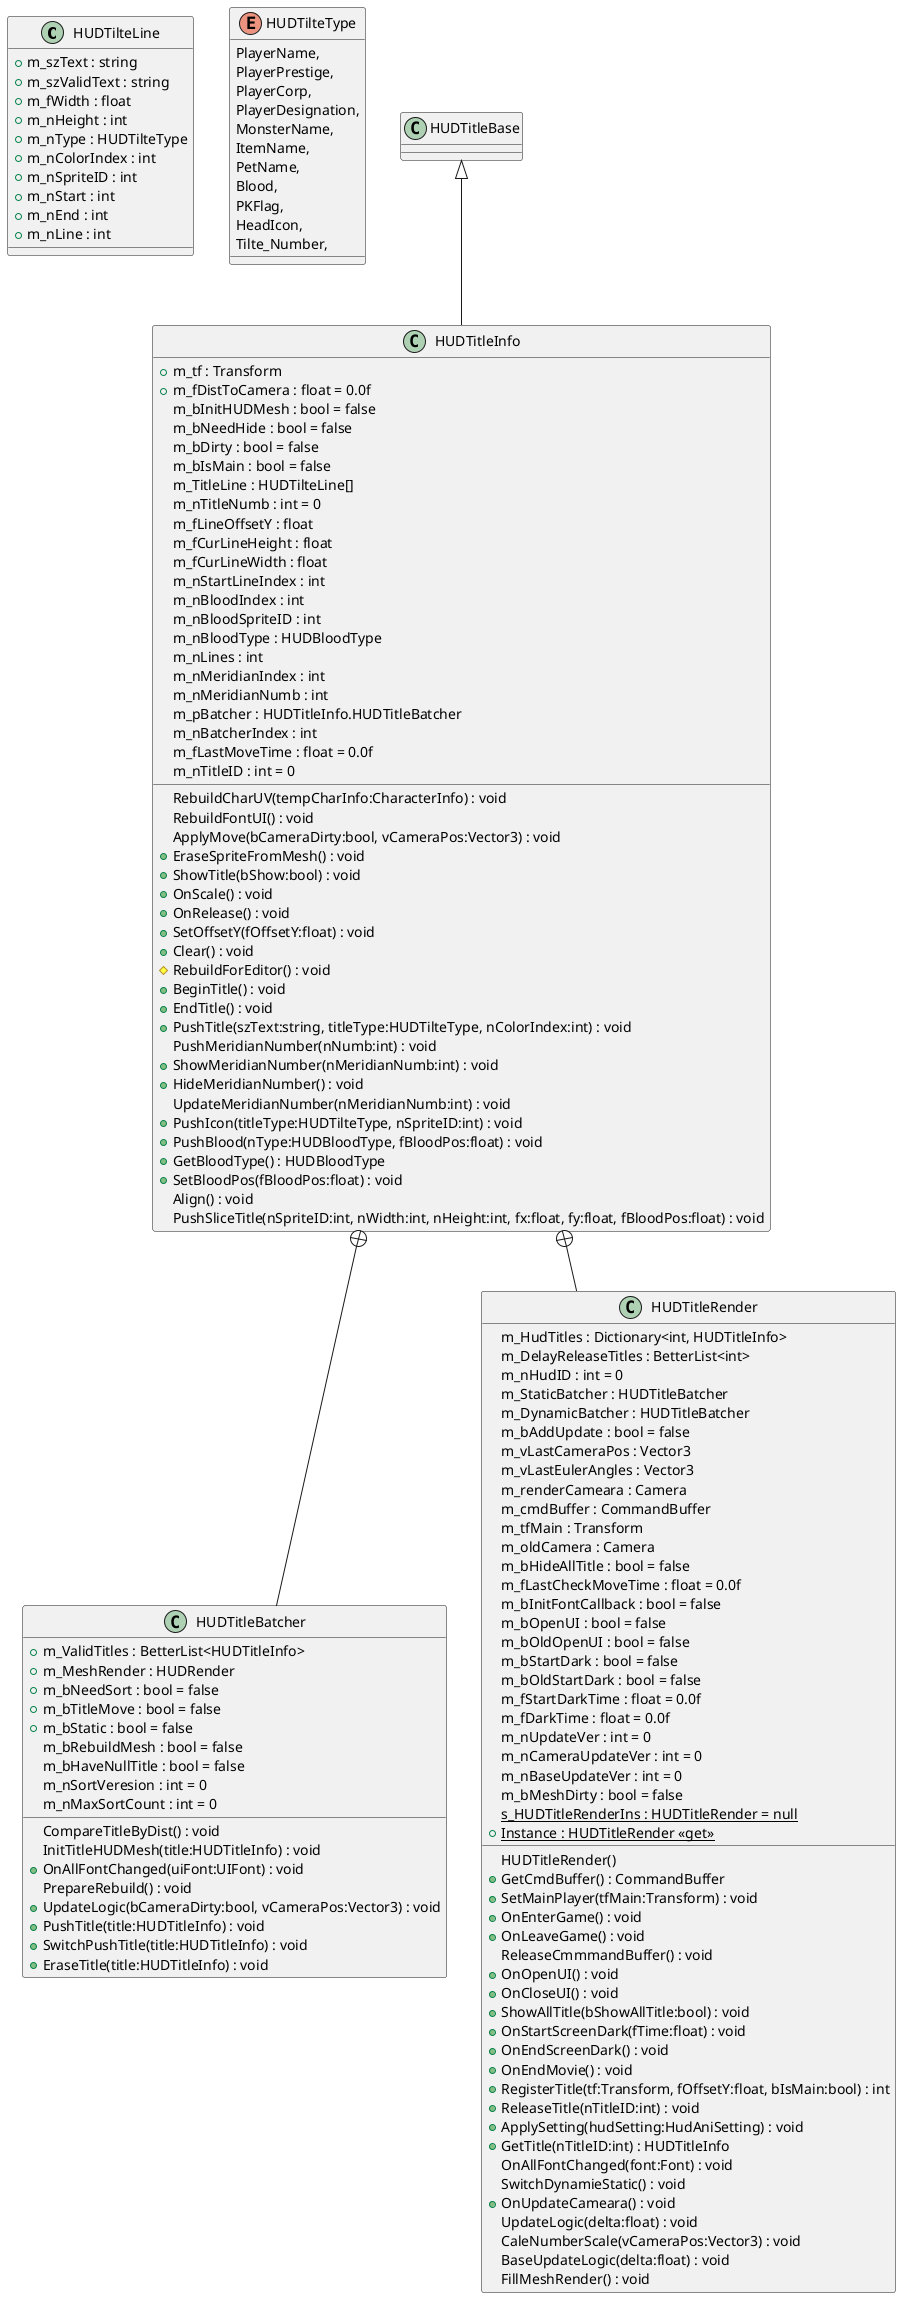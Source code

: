 @startuml
class HUDTilteLine {
    + m_szText : string
    + m_szValidText : string
    + m_fWidth : float
    + m_nHeight : int
    + m_nType : HUDTilteType
    + m_nColorIndex : int
    + m_nSpriteID : int
    + m_nStart : int
    + m_nEnd : int
    + m_nLine : int
}
enum HUDTilteType {
    PlayerName,
    PlayerPrestige,
    PlayerCorp,
    PlayerDesignation,
    MonsterName,
    ItemName,
    PetName,
    Blood,
    PKFlag,
    HeadIcon,
    Tilte_Number,
}
class HUDTitleInfo {
    + m_tf : Transform
    + m_fDistToCamera : float = 0.0f
    m_bInitHUDMesh : bool = false
    m_bNeedHide : bool = false
    m_bDirty : bool = false
    m_bIsMain : bool = false
    m_TitleLine : HUDTilteLine[]
    m_nTitleNumb : int = 0
    m_fLineOffsetY : float
    m_fCurLineHeight : float
    m_fCurLineWidth : float
    m_nStartLineIndex : int
    m_nBloodIndex : int
    m_nBloodSpriteID : int
    m_nBloodType : HUDBloodType
    m_nLines : int
    m_nMeridianIndex : int
    m_nMeridianNumb : int
    m_pBatcher : HUDTitleInfo.HUDTitleBatcher
    m_nBatcherIndex : int
    m_fLastMoveTime : float = 0.0f
    m_nTitleID : int = 0
    RebuildCharUV(tempCharInfo:CharacterInfo) : void
    RebuildFontUI() : void
    ApplyMove(bCameraDirty:bool, vCameraPos:Vector3) : void
    + EraseSpriteFromMesh() : void
    + ShowTitle(bShow:bool) : void
    + OnScale() : void
    + OnRelease() : void
    + SetOffsetY(fOffsetY:float) : void
    + Clear() : void
    # RebuildForEditor() : void
    + BeginTitle() : void
    + EndTitle() : void
    + PushTitle(szText:string, titleType:HUDTilteType, nColorIndex:int) : void
    PushMeridianNumber(nNumb:int) : void
    + ShowMeridianNumber(nMeridianNumb:int) : void
    + HideMeridianNumber() : void
    UpdateMeridianNumber(nMeridianNumb:int) : void
    + PushIcon(titleType:HUDTilteType, nSpriteID:int) : void
    + PushBlood(nType:HUDBloodType, fBloodPos:float) : void
    + GetBloodType() : HUDBloodType
    + SetBloodPos(fBloodPos:float) : void
    Align() : void
    PushSliceTitle(nSpriteID:int, nWidth:int, nHeight:int, fx:float, fy:float, fBloodPos:float) : void
}
class HUDTitleBatcher {
    + m_ValidTitles : BetterList<HUDTitleInfo>
    + m_MeshRender : HUDRender
    + m_bNeedSort : bool = false
    + m_bTitleMove : bool = false
    + m_bStatic : bool = false
    m_bRebuildMesh : bool = false
    m_bHaveNullTitle : bool = false
    m_nSortVeresion : int = 0
    m_nMaxSortCount : int = 0
    CompareTitleByDist() : void
    InitTitleHUDMesh(title:HUDTitleInfo) : void
    + OnAllFontChanged(uiFont:UIFont) : void
    PrepareRebuild() : void
    + UpdateLogic(bCameraDirty:bool, vCameraPos:Vector3) : void
    + PushTitle(title:HUDTitleInfo) : void
    + SwitchPushTitle(title:HUDTitleInfo) : void
    + EraseTitle(title:HUDTitleInfo) : void
}
class HUDTitleRender {
    m_HudTitles : Dictionary<int, HUDTitleInfo>
    m_DelayReleaseTitles : BetterList<int>
    m_nHudID : int = 0
    m_StaticBatcher : HUDTitleBatcher
    m_DynamicBatcher : HUDTitleBatcher
    m_bAddUpdate : bool = false
    m_vLastCameraPos : Vector3
    m_vLastEulerAngles : Vector3
    m_renderCameara : Camera
    m_cmdBuffer : CommandBuffer
    m_tfMain : Transform
    m_oldCamera : Camera
    m_bHideAllTitle : bool = false
    m_fLastCheckMoveTime : float = 0.0f
    m_bInitFontCallback : bool = false
    m_bOpenUI : bool = false
    m_bOldOpenUI : bool = false
    m_bStartDark : bool = false
    m_bOldStartDark : bool = false
    m_fStartDarkTime : float = 0.0f
    m_fDarkTime : float = 0.0f
    m_nUpdateVer : int = 0
    m_nCameraUpdateVer : int = 0
    m_nBaseUpdateVer : int = 0
    m_bMeshDirty : bool = false
    {static} s_HUDTitleRenderIns : HUDTitleRender = null
    + {static} Instance : HUDTitleRender <<get>>
    HUDTitleRender()
    + GetCmdBuffer() : CommandBuffer
    + SetMainPlayer(tfMain:Transform) : void
    + OnEnterGame() : void
    + OnLeaveGame() : void
    ReleaseCmmmandBuffer() : void
    + OnOpenUI() : void
    + OnCloseUI() : void
    + ShowAllTitle(bShowAllTitle:bool) : void
    + OnStartScreenDark(fTime:float) : void
    + OnEndScreenDark() : void
    + OnEndMovie() : void
    + RegisterTitle(tf:Transform, fOffsetY:float, bIsMain:bool) : int
    + ReleaseTitle(nTitleID:int) : void
    + ApplySetting(hudSetting:HudAniSetting) : void
    + GetTitle(nTitleID:int) : HUDTitleInfo
    OnAllFontChanged(font:Font) : void
    SwitchDynamieStatic() : void
    + OnUpdateCameara() : void
    UpdateLogic(delta:float) : void
    CaleNumberScale(vCameraPos:Vector3) : void
    BaseUpdateLogic(delta:float) : void
    FillMeshRender() : void
}
HUDTitleBase <|-- HUDTitleInfo
HUDTitleInfo +-- HUDTitleBatcher
HUDTitleInfo +-- HUDTitleRender
@enduml
